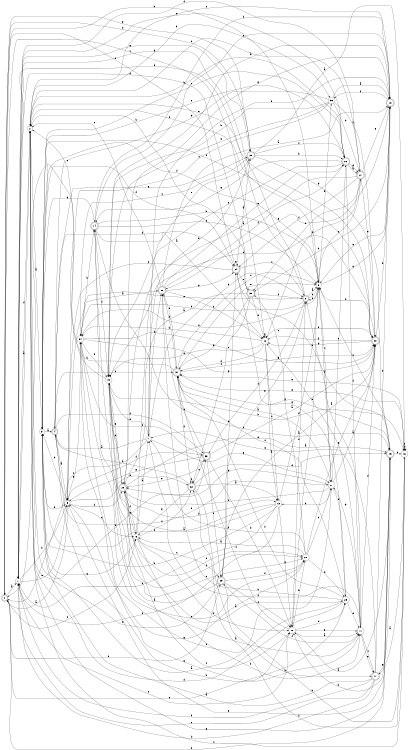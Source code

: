 digraph n30_4 {
__start0 [label="" shape="none"];

rankdir=LR;
size="8,5";

s0 [style="rounded,filled", color="black", fillcolor="white" shape="doublecircle", label="0"];
s1 [style="filled", color="black", fillcolor="white" shape="circle", label="1"];
s2 [style="filled", color="black", fillcolor="white" shape="circle", label="2"];
s3 [style="filled", color="black", fillcolor="white" shape="circle", label="3"];
s4 [style="rounded,filled", color="black", fillcolor="white" shape="doublecircle", label="4"];
s5 [style="filled", color="black", fillcolor="white" shape="circle", label="5"];
s6 [style="filled", color="black", fillcolor="white" shape="circle", label="6"];
s7 [style="filled", color="black", fillcolor="white" shape="circle", label="7"];
s8 [style="rounded,filled", color="black", fillcolor="white" shape="doublecircle", label="8"];
s9 [style="filled", color="black", fillcolor="white" shape="circle", label="9"];
s10 [style="filled", color="black", fillcolor="white" shape="circle", label="10"];
s11 [style="filled", color="black", fillcolor="white" shape="circle", label="11"];
s12 [style="filled", color="black", fillcolor="white" shape="circle", label="12"];
s13 [style="filled", color="black", fillcolor="white" shape="circle", label="13"];
s14 [style="rounded,filled", color="black", fillcolor="white" shape="doublecircle", label="14"];
s15 [style="rounded,filled", color="black", fillcolor="white" shape="doublecircle", label="15"];
s16 [style="filled", color="black", fillcolor="white" shape="circle", label="16"];
s17 [style="rounded,filled", color="black", fillcolor="white" shape="doublecircle", label="17"];
s18 [style="rounded,filled", color="black", fillcolor="white" shape="doublecircle", label="18"];
s19 [style="filled", color="black", fillcolor="white" shape="circle", label="19"];
s20 [style="filled", color="black", fillcolor="white" shape="circle", label="20"];
s21 [style="filled", color="black", fillcolor="white" shape="circle", label="21"];
s22 [style="rounded,filled", color="black", fillcolor="white" shape="doublecircle", label="22"];
s23 [style="rounded,filled", color="black", fillcolor="white" shape="doublecircle", label="23"];
s24 [style="rounded,filled", color="black", fillcolor="white" shape="doublecircle", label="24"];
s25 [style="rounded,filled", color="black", fillcolor="white" shape="doublecircle", label="25"];
s26 [style="rounded,filled", color="black", fillcolor="white" shape="doublecircle", label="26"];
s27 [style="rounded,filled", color="black", fillcolor="white" shape="doublecircle", label="27"];
s28 [style="rounded,filled", color="black", fillcolor="white" shape="doublecircle", label="28"];
s29 [style="filled", color="black", fillcolor="white" shape="circle", label="29"];
s30 [style="rounded,filled", color="black", fillcolor="white" shape="doublecircle", label="30"];
s31 [style="rounded,filled", color="black", fillcolor="white" shape="doublecircle", label="31"];
s32 [style="rounded,filled", color="black", fillcolor="white" shape="doublecircle", label="32"];
s33 [style="rounded,filled", color="black", fillcolor="white" shape="doublecircle", label="33"];
s34 [style="filled", color="black", fillcolor="white" shape="circle", label="34"];
s35 [style="rounded,filled", color="black", fillcolor="white" shape="doublecircle", label="35"];
s36 [style="filled", color="black", fillcolor="white" shape="circle", label="36"];
s0 -> s1 [label="a"];
s0 -> s9 [label="b"];
s0 -> s12 [label="c"];
s0 -> s23 [label="d"];
s0 -> s29 [label="e"];
s0 -> s6 [label="f"];
s0 -> s25 [label="g"];
s1 -> s2 [label="a"];
s1 -> s5 [label="b"];
s1 -> s10 [label="c"];
s1 -> s27 [label="d"];
s1 -> s5 [label="e"];
s1 -> s2 [label="f"];
s1 -> s25 [label="g"];
s2 -> s3 [label="a"];
s2 -> s36 [label="b"];
s2 -> s16 [label="c"];
s2 -> s9 [label="d"];
s2 -> s22 [label="e"];
s2 -> s33 [label="f"];
s2 -> s15 [label="g"];
s3 -> s4 [label="a"];
s3 -> s5 [label="b"];
s3 -> s26 [label="c"];
s3 -> s24 [label="d"];
s3 -> s26 [label="e"];
s3 -> s9 [label="f"];
s3 -> s6 [label="g"];
s4 -> s5 [label="a"];
s4 -> s11 [label="b"];
s4 -> s31 [label="c"];
s4 -> s24 [label="d"];
s4 -> s21 [label="e"];
s4 -> s33 [label="f"];
s4 -> s25 [label="g"];
s5 -> s0 [label="a"];
s5 -> s3 [label="b"];
s5 -> s6 [label="c"];
s5 -> s28 [label="d"];
s5 -> s32 [label="e"];
s5 -> s33 [label="f"];
s5 -> s34 [label="g"];
s6 -> s7 [label="a"];
s6 -> s11 [label="b"];
s6 -> s23 [label="c"];
s6 -> s10 [label="d"];
s6 -> s25 [label="e"];
s6 -> s32 [label="f"];
s6 -> s28 [label="g"];
s7 -> s4 [label="a"];
s7 -> s8 [label="b"];
s7 -> s0 [label="c"];
s7 -> s30 [label="d"];
s7 -> s19 [label="e"];
s7 -> s18 [label="f"];
s7 -> s21 [label="g"];
s8 -> s9 [label="a"];
s8 -> s34 [label="b"];
s8 -> s9 [label="c"];
s8 -> s1 [label="d"];
s8 -> s5 [label="e"];
s8 -> s33 [label="f"];
s8 -> s1 [label="g"];
s9 -> s10 [label="a"];
s9 -> s36 [label="b"];
s9 -> s27 [label="c"];
s9 -> s21 [label="d"];
s9 -> s8 [label="e"];
s9 -> s34 [label="f"];
s9 -> s18 [label="g"];
s10 -> s11 [label="a"];
s10 -> s20 [label="b"];
s10 -> s31 [label="c"];
s10 -> s29 [label="d"];
s10 -> s11 [label="e"];
s10 -> s8 [label="f"];
s10 -> s34 [label="g"];
s11 -> s8 [label="a"];
s11 -> s12 [label="b"];
s11 -> s17 [label="c"];
s11 -> s22 [label="d"];
s11 -> s17 [label="e"];
s11 -> s7 [label="f"];
s11 -> s21 [label="g"];
s12 -> s13 [label="a"];
s12 -> s34 [label="b"];
s12 -> s13 [label="c"];
s12 -> s31 [label="d"];
s12 -> s19 [label="e"];
s12 -> s22 [label="f"];
s12 -> s12 [label="g"];
s13 -> s14 [label="a"];
s13 -> s3 [label="b"];
s13 -> s1 [label="c"];
s13 -> s9 [label="d"];
s13 -> s1 [label="e"];
s13 -> s3 [label="f"];
s13 -> s10 [label="g"];
s14 -> s12 [label="a"];
s14 -> s9 [label="b"];
s14 -> s15 [label="c"];
s14 -> s9 [label="d"];
s14 -> s18 [label="e"];
s14 -> s19 [label="f"];
s14 -> s3 [label="g"];
s15 -> s10 [label="a"];
s15 -> s10 [label="b"];
s15 -> s9 [label="c"];
s15 -> s16 [label="d"];
s15 -> s5 [label="e"];
s15 -> s0 [label="f"];
s15 -> s31 [label="g"];
s16 -> s17 [label="a"];
s16 -> s23 [label="b"];
s16 -> s16 [label="c"];
s16 -> s16 [label="d"];
s16 -> s31 [label="e"];
s16 -> s32 [label="f"];
s16 -> s31 [label="g"];
s17 -> s3 [label="a"];
s17 -> s18 [label="b"];
s17 -> s1 [label="c"];
s17 -> s1 [label="d"];
s17 -> s7 [label="e"];
s17 -> s1 [label="f"];
s17 -> s15 [label="g"];
s18 -> s19 [label="a"];
s18 -> s35 [label="b"];
s18 -> s2 [label="c"];
s18 -> s14 [label="d"];
s18 -> s9 [label="e"];
s18 -> s36 [label="f"];
s18 -> s30 [label="g"];
s19 -> s11 [label="a"];
s19 -> s16 [label="b"];
s19 -> s2 [label="c"];
s19 -> s20 [label="d"];
s19 -> s20 [label="e"];
s19 -> s20 [label="f"];
s19 -> s28 [label="g"];
s20 -> s6 [label="a"];
s20 -> s21 [label="b"];
s20 -> s35 [label="c"];
s20 -> s29 [label="d"];
s20 -> s22 [label="e"];
s20 -> s7 [label="f"];
s20 -> s5 [label="g"];
s21 -> s22 [label="a"];
s21 -> s13 [label="b"];
s21 -> s9 [label="c"];
s21 -> s28 [label="d"];
s21 -> s26 [label="e"];
s21 -> s29 [label="f"];
s21 -> s28 [label="g"];
s22 -> s23 [label="a"];
s22 -> s18 [label="b"];
s22 -> s19 [label="c"];
s22 -> s9 [label="d"];
s22 -> s3 [label="e"];
s22 -> s12 [label="f"];
s22 -> s12 [label="g"];
s23 -> s14 [label="a"];
s23 -> s24 [label="b"];
s23 -> s10 [label="c"];
s23 -> s20 [label="d"];
s23 -> s2 [label="e"];
s23 -> s11 [label="f"];
s23 -> s8 [label="g"];
s24 -> s25 [label="a"];
s24 -> s15 [label="b"];
s24 -> s8 [label="c"];
s24 -> s0 [label="d"];
s24 -> s35 [label="e"];
s24 -> s5 [label="f"];
s24 -> s24 [label="g"];
s25 -> s16 [label="a"];
s25 -> s26 [label="b"];
s25 -> s34 [label="c"];
s25 -> s0 [label="d"];
s25 -> s7 [label="e"];
s25 -> s26 [label="f"];
s25 -> s15 [label="g"];
s26 -> s27 [label="a"];
s26 -> s2 [label="b"];
s26 -> s19 [label="c"];
s26 -> s27 [label="d"];
s26 -> s1 [label="e"];
s26 -> s11 [label="f"];
s26 -> s14 [label="g"];
s27 -> s28 [label="a"];
s27 -> s35 [label="b"];
s27 -> s2 [label="c"];
s27 -> s12 [label="d"];
s27 -> s22 [label="e"];
s27 -> s24 [label="f"];
s27 -> s18 [label="g"];
s28 -> s29 [label="a"];
s28 -> s13 [label="b"];
s28 -> s10 [label="c"];
s28 -> s19 [label="d"];
s28 -> s15 [label="e"];
s28 -> s6 [label="f"];
s28 -> s18 [label="g"];
s29 -> s3 [label="a"];
s29 -> s30 [label="b"];
s29 -> s31 [label="c"];
s29 -> s2 [label="d"];
s29 -> s11 [label="e"];
s29 -> s31 [label="f"];
s29 -> s24 [label="g"];
s30 -> s18 [label="a"];
s30 -> s12 [label="b"];
s30 -> s2 [label="c"];
s30 -> s31 [label="d"];
s30 -> s26 [label="e"];
s30 -> s26 [label="f"];
s30 -> s24 [label="g"];
s31 -> s21 [label="a"];
s31 -> s0 [label="b"];
s31 -> s9 [label="c"];
s31 -> s32 [label="d"];
s31 -> s9 [label="e"];
s31 -> s30 [label="f"];
s31 -> s22 [label="g"];
s32 -> s13 [label="a"];
s32 -> s17 [label="b"];
s32 -> s33 [label="c"];
s32 -> s4 [label="d"];
s32 -> s15 [label="e"];
s32 -> s32 [label="f"];
s32 -> s6 [label="g"];
s33 -> s22 [label="a"];
s33 -> s23 [label="b"];
s33 -> s30 [label="c"];
s33 -> s10 [label="d"];
s33 -> s28 [label="e"];
s33 -> s34 [label="f"];
s33 -> s5 [label="g"];
s34 -> s30 [label="a"];
s34 -> s14 [label="b"];
s34 -> s20 [label="c"];
s34 -> s19 [label="d"];
s34 -> s22 [label="e"];
s34 -> s21 [label="f"];
s34 -> s22 [label="g"];
s35 -> s28 [label="a"];
s35 -> s2 [label="b"];
s35 -> s32 [label="c"];
s35 -> s1 [label="d"];
s35 -> s12 [label="e"];
s35 -> s8 [label="f"];
s35 -> s31 [label="g"];
s36 -> s18 [label="a"];
s36 -> s19 [label="b"];
s36 -> s5 [label="c"];
s36 -> s27 [label="d"];
s36 -> s19 [label="e"];
s36 -> s22 [label="f"];
s36 -> s4 [label="g"];

}